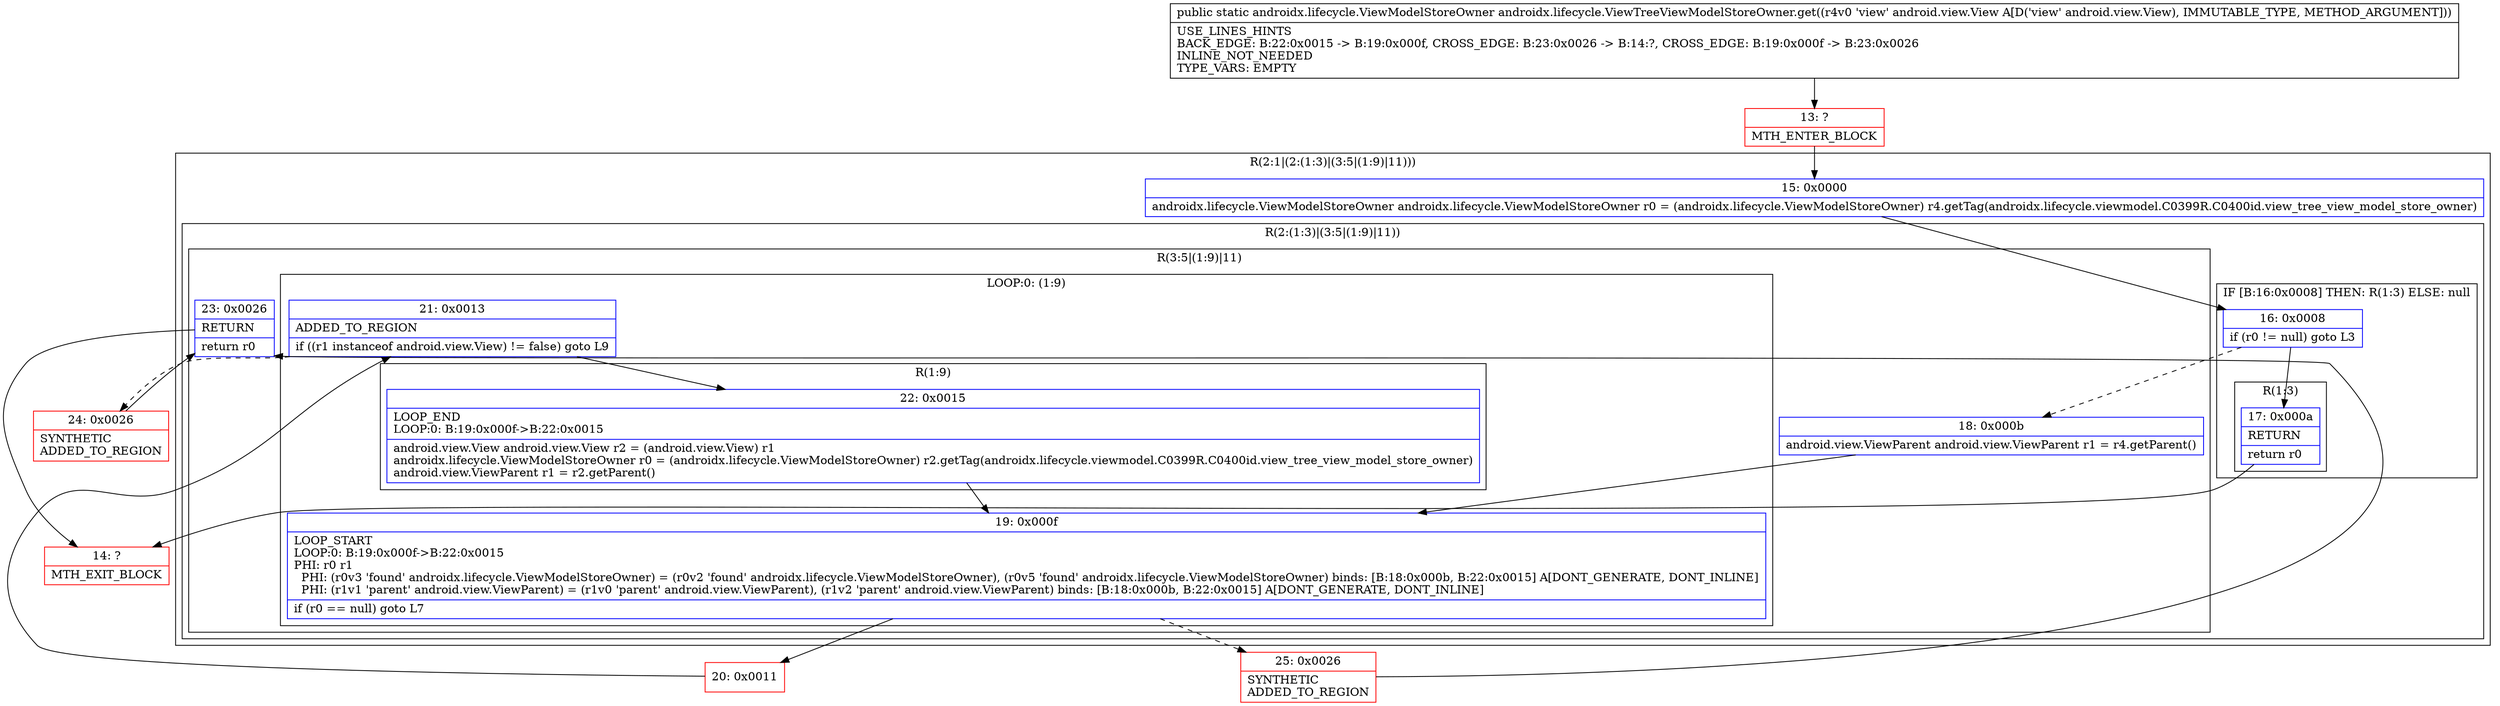digraph "CFG forandroidx.lifecycle.ViewTreeViewModelStoreOwner.get(Landroid\/view\/View;)Landroidx\/lifecycle\/ViewModelStoreOwner;" {
subgraph cluster_Region_1888388161 {
label = "R(2:1|(2:(1:3)|(3:5|(1:9)|11)))";
node [shape=record,color=blue];
Node_15 [shape=record,label="{15\:\ 0x0000|androidx.lifecycle.ViewModelStoreOwner androidx.lifecycle.ViewModelStoreOwner r0 = (androidx.lifecycle.ViewModelStoreOwner) r4.getTag(androidx.lifecycle.viewmodel.C0399R.C0400id.view_tree_view_model_store_owner)\l}"];
subgraph cluster_Region_360464621 {
label = "R(2:(1:3)|(3:5|(1:9)|11))";
node [shape=record,color=blue];
subgraph cluster_IfRegion_1610389424 {
label = "IF [B:16:0x0008] THEN: R(1:3) ELSE: null";
node [shape=record,color=blue];
Node_16 [shape=record,label="{16\:\ 0x0008|if (r0 != null) goto L3\l}"];
subgraph cluster_Region_782213331 {
label = "R(1:3)";
node [shape=record,color=blue];
Node_17 [shape=record,label="{17\:\ 0x000a|RETURN\l|return r0\l}"];
}
}
subgraph cluster_Region_1400733546 {
label = "R(3:5|(1:9)|11)";
node [shape=record,color=blue];
Node_18 [shape=record,label="{18\:\ 0x000b|android.view.ViewParent android.view.ViewParent r1 = r4.getParent()\l}"];
subgraph cluster_LoopRegion_716670413 {
label = "LOOP:0: (1:9)";
node [shape=record,color=blue];
Node_19 [shape=record,label="{19\:\ 0x000f|LOOP_START\lLOOP:0: B:19:0x000f\-\>B:22:0x0015\lPHI: r0 r1 \l  PHI: (r0v3 'found' androidx.lifecycle.ViewModelStoreOwner) = (r0v2 'found' androidx.lifecycle.ViewModelStoreOwner), (r0v5 'found' androidx.lifecycle.ViewModelStoreOwner) binds: [B:18:0x000b, B:22:0x0015] A[DONT_GENERATE, DONT_INLINE]\l  PHI: (r1v1 'parent' android.view.ViewParent) = (r1v0 'parent' android.view.ViewParent), (r1v2 'parent' android.view.ViewParent) binds: [B:18:0x000b, B:22:0x0015] A[DONT_GENERATE, DONT_INLINE]\l|if (r0 == null) goto L7\l}"];
Node_21 [shape=record,label="{21\:\ 0x0013|ADDED_TO_REGION\l|if ((r1 instanceof android.view.View) != false) goto L9\l}"];
subgraph cluster_Region_1821553709 {
label = "R(1:9)";
node [shape=record,color=blue];
Node_22 [shape=record,label="{22\:\ 0x0015|LOOP_END\lLOOP:0: B:19:0x000f\-\>B:22:0x0015\l|android.view.View android.view.View r2 = (android.view.View) r1\landroidx.lifecycle.ViewModelStoreOwner r0 = (androidx.lifecycle.ViewModelStoreOwner) r2.getTag(androidx.lifecycle.viewmodel.C0399R.C0400id.view_tree_view_model_store_owner)\landroid.view.ViewParent r1 = r2.getParent()\l}"];
}
}
Node_23 [shape=record,label="{23\:\ 0x0026|RETURN\l|return r0\l}"];
}
}
}
Node_13 [shape=record,color=red,label="{13\:\ ?|MTH_ENTER_BLOCK\l}"];
Node_14 [shape=record,color=red,label="{14\:\ ?|MTH_EXIT_BLOCK\l}"];
Node_20 [shape=record,color=red,label="{20\:\ 0x0011}"];
Node_24 [shape=record,color=red,label="{24\:\ 0x0026|SYNTHETIC\lADDED_TO_REGION\l}"];
Node_25 [shape=record,color=red,label="{25\:\ 0x0026|SYNTHETIC\lADDED_TO_REGION\l}"];
MethodNode[shape=record,label="{public static androidx.lifecycle.ViewModelStoreOwner androidx.lifecycle.ViewTreeViewModelStoreOwner.get((r4v0 'view' android.view.View A[D('view' android.view.View), IMMUTABLE_TYPE, METHOD_ARGUMENT]))  | USE_LINES_HINTS\lBACK_EDGE: B:22:0x0015 \-\> B:19:0x000f, CROSS_EDGE: B:23:0x0026 \-\> B:14:?, CROSS_EDGE: B:19:0x000f \-\> B:23:0x0026\lINLINE_NOT_NEEDED\lTYPE_VARS: EMPTY\l}"];
MethodNode -> Node_13;Node_15 -> Node_16;
Node_16 -> Node_17;
Node_16 -> Node_18[style=dashed];
Node_17 -> Node_14;
Node_18 -> Node_19;
Node_19 -> Node_20;
Node_19 -> Node_25[style=dashed];
Node_21 -> Node_22;
Node_21 -> Node_24[style=dashed];
Node_22 -> Node_19;
Node_23 -> Node_14;
Node_13 -> Node_15;
Node_20 -> Node_21;
Node_24 -> Node_23;
Node_25 -> Node_23;
}

